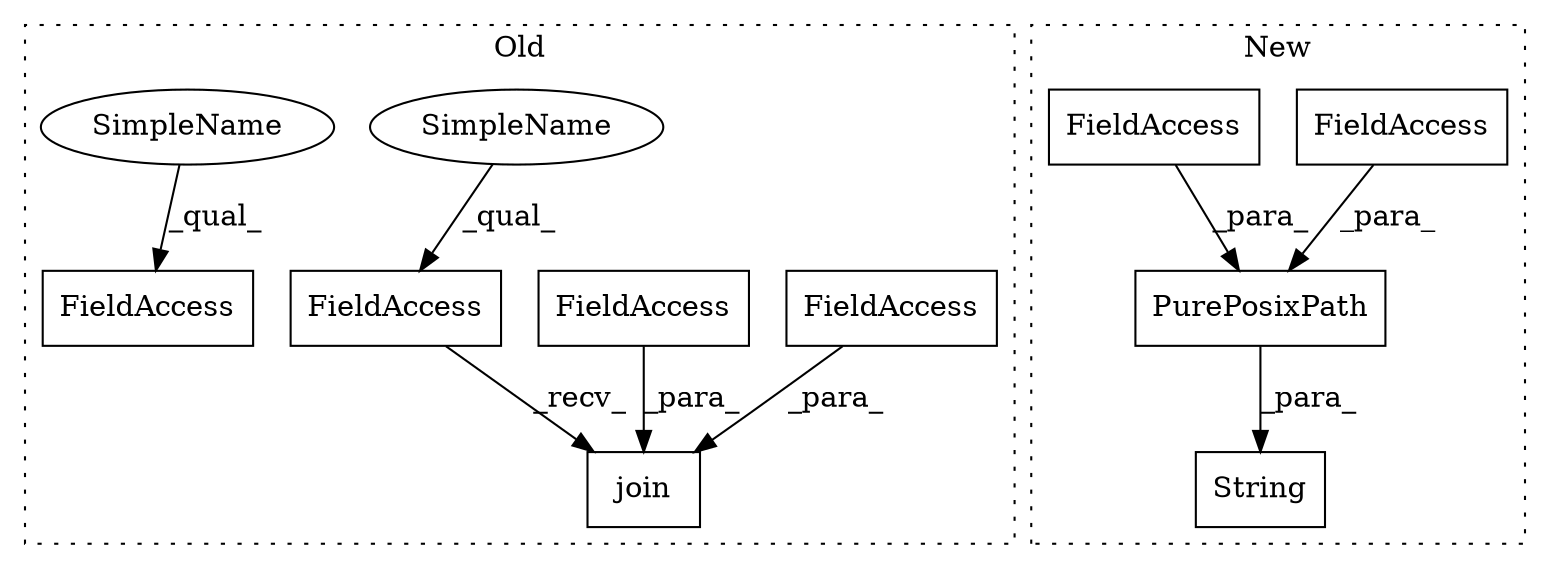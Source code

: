 digraph G {
subgraph cluster0 {
1 [label="join" a="32" s="23157,23243" l="5,1" shape="box"];
3 [label="FieldAccess" a="22" s="23149" l="7" shape="box"];
6 [label="FieldAccess" a="22" s="23162" l="20" shape="box"];
7 [label="FieldAccess" a="22" s="23205" l="38" shape="box"];
9 [label="FieldAccess" a="22" s="22829" l="7" shape="box"];
10 [label="SimpleName" a="42" s="23149" l="2" shape="ellipse"];
11 [label="SimpleName" a="42" s="22829" l="2" shape="ellipse"];
label = "Old";
style="dotted";
}
subgraph cluster1 {
2 [label="PurePosixPath" a="32" s="22872,22957" l="14,1" shape="box"];
4 [label="FieldAccess" a="22" s="22886" l="20" shape="box"];
5 [label="FieldAccess" a="22" s="22907" l="21" shape="box"];
8 [label="String" a="32" s="22857,22958" l="7,1" shape="box"];
label = "New";
style="dotted";
}
2 -> 8 [label="_para_"];
3 -> 1 [label="_recv_"];
4 -> 2 [label="_para_"];
5 -> 2 [label="_para_"];
6 -> 1 [label="_para_"];
7 -> 1 [label="_para_"];
10 -> 3 [label="_qual_"];
11 -> 9 [label="_qual_"];
}